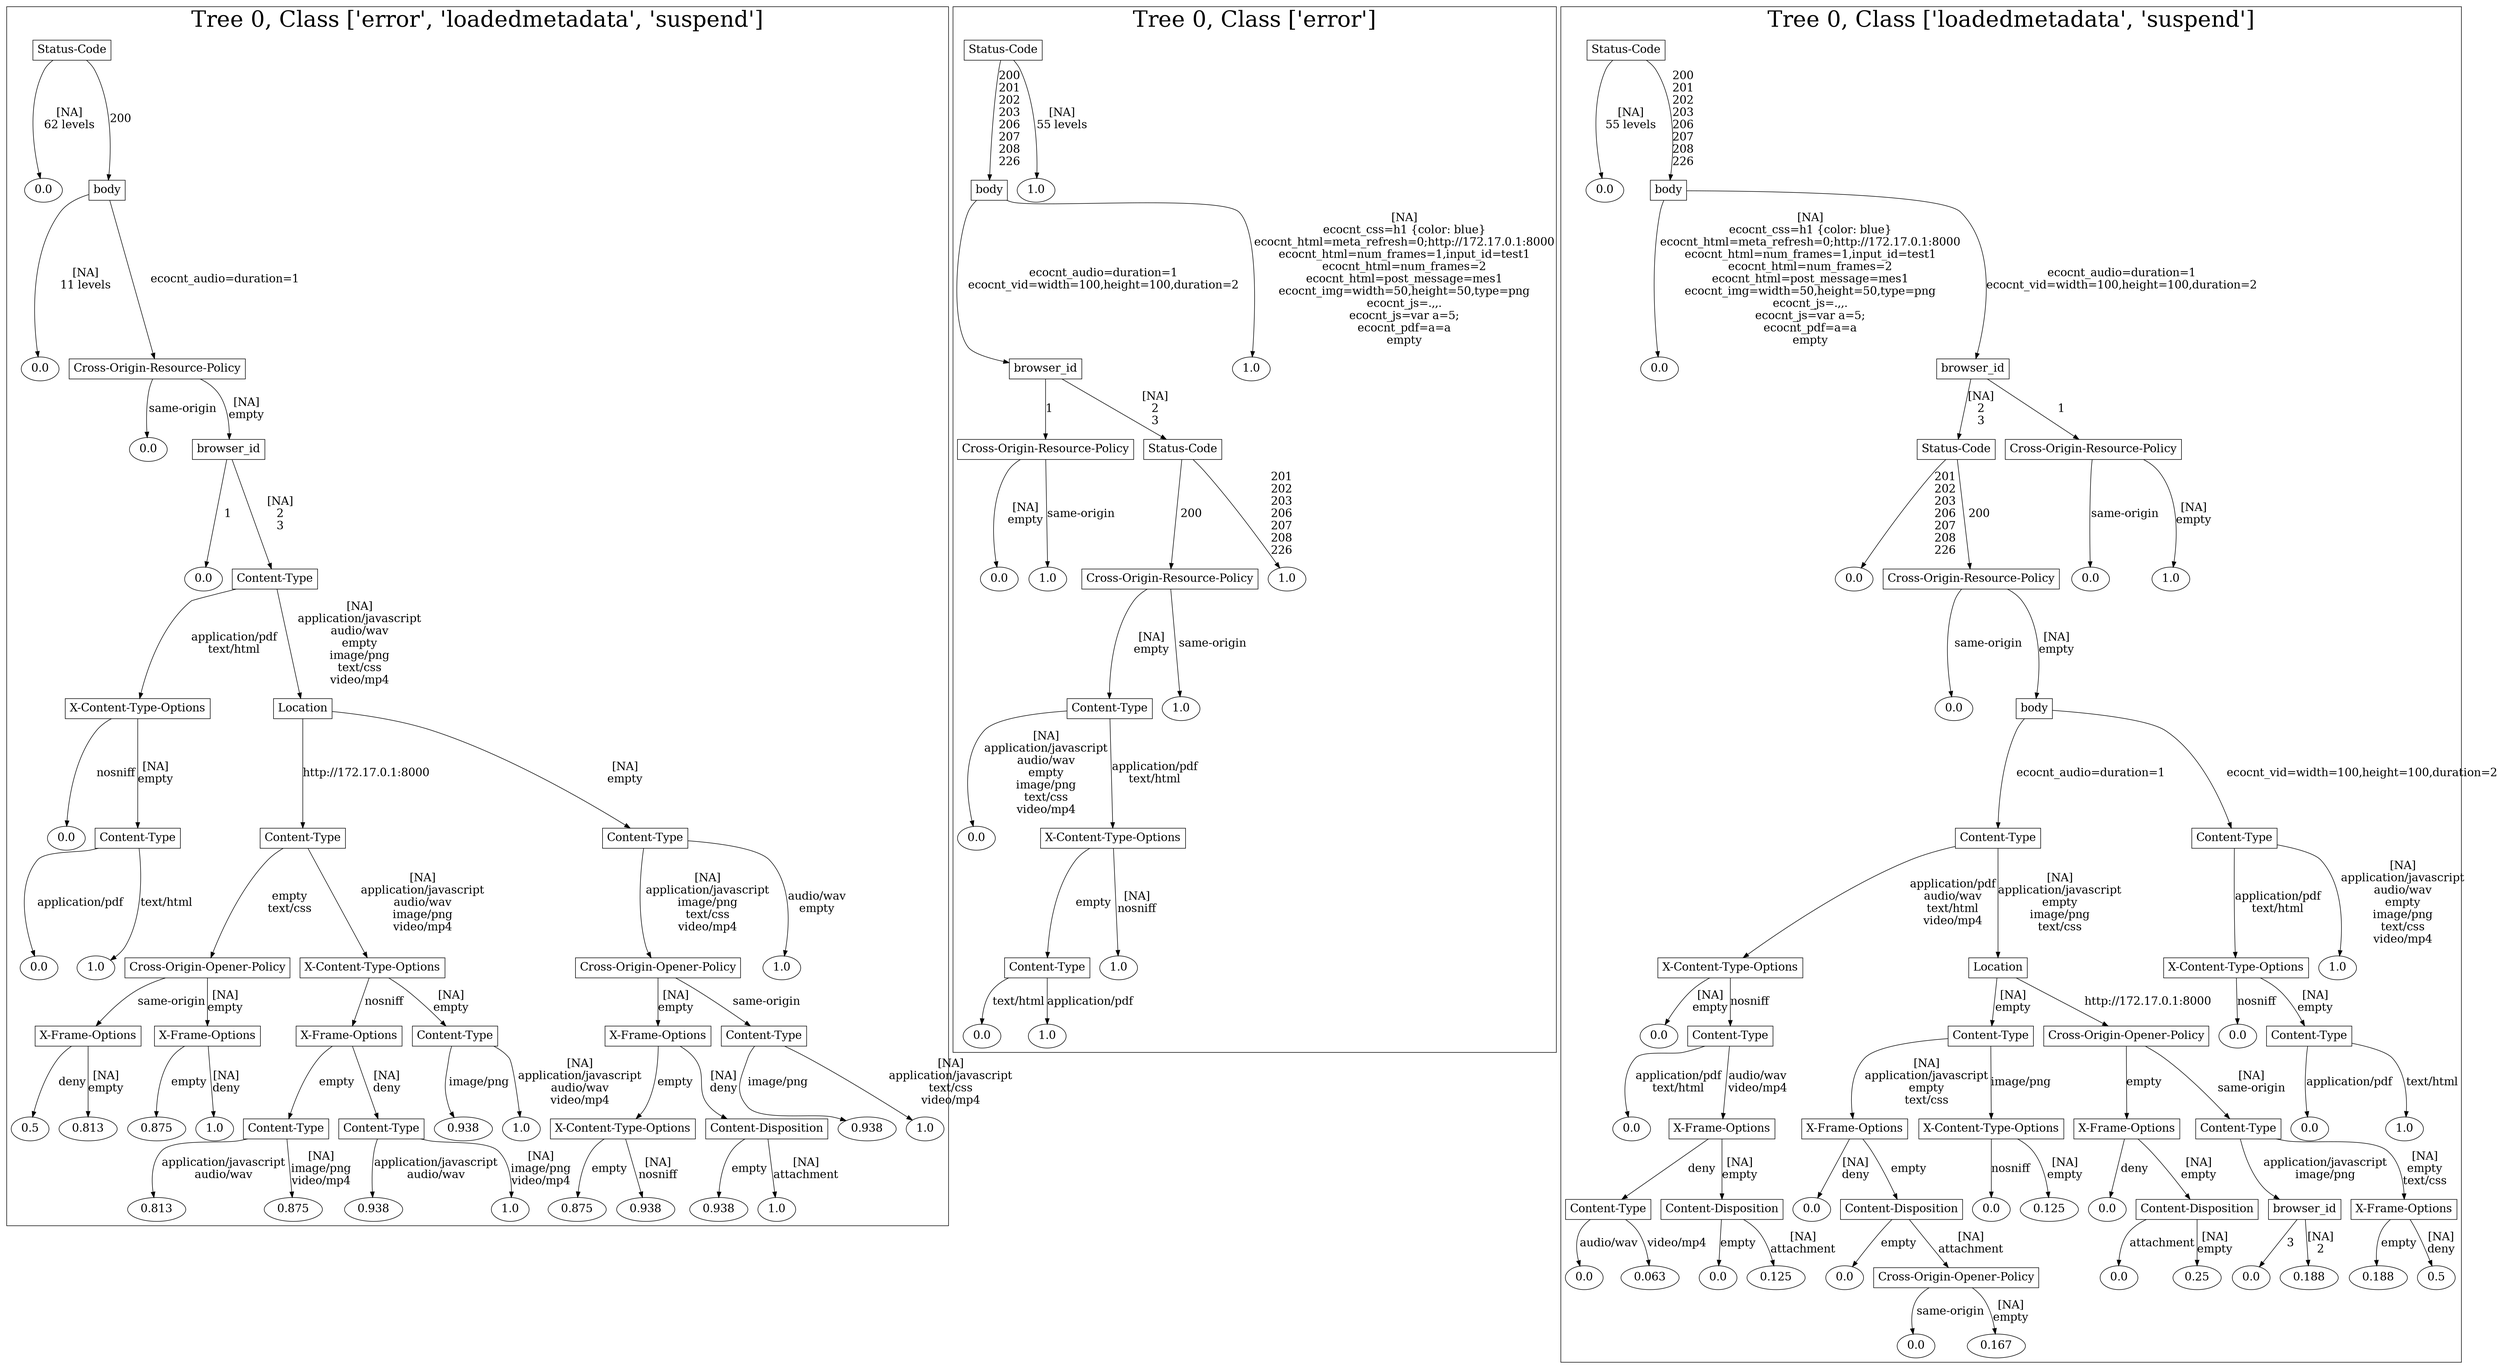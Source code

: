 /*
Generated by:
    http://https://github.com/h2oai/h2o-3/tree/master/h2o-genmodel/src/main/java/hex/genmodel/tools/PrintMojo.java
*/

/*
On a mac:

$ brew install graphviz
$ dot -Tpng file.gv -o file.png
$ open file.png
*/

digraph G {

subgraph cluster_0 {
/* Nodes */

/* Level 0 */
{
"SG_0_Node_0" [shape=box, fontsize=20, label="Status-Code"]
}

/* Level 1 */
{
"SG_0_Node_34" [fontsize=20, label="0.0"]
"SG_0_Node_1" [shape=box, fontsize=20, label="body"]
}

/* Level 2 */
{
"SG_0_Node_35" [fontsize=20, label="0.0"]
"SG_0_Node_2" [shape=box, fontsize=20, label="Cross-Origin-Resource-Policy"]
}

/* Level 3 */
{
"SG_0_Node_36" [fontsize=20, label="0.0"]
"SG_0_Node_3" [shape=box, fontsize=20, label="browser_id"]
}

/* Level 4 */
{
"SG_0_Node_37" [fontsize=20, label="0.0"]
"SG_0_Node_4" [shape=box, fontsize=20, label="Content-Type"]
}

/* Level 5 */
{
"SG_0_Node_5" [shape=box, fontsize=20, label="X-Content-Type-Options"]
"SG_0_Node_6" [shape=box, fontsize=20, label="Location"]
}

/* Level 6 */
{
"SG_0_Node_38" [fontsize=20, label="0.0"]
"SG_0_Node_7" [shape=box, fontsize=20, label="Content-Type"]
"SG_0_Node_8" [shape=box, fontsize=20, label="Content-Type"]
"SG_0_Node_9" [shape=box, fontsize=20, label="Content-Type"]
}

/* Level 7 */
{
"SG_0_Node_39" [fontsize=20, label="0.0"]
"SG_0_Node_40" [fontsize=20, label="1.0"]
"SG_0_Node_10" [shape=box, fontsize=20, label="Cross-Origin-Opener-Policy"]
"SG_0_Node_11" [shape=box, fontsize=20, label="X-Content-Type-Options"]
"SG_0_Node_12" [shape=box, fontsize=20, label="Cross-Origin-Opener-Policy"]
"SG_0_Node_41" [fontsize=20, label="1.0"]
}

/* Level 8 */
{
"SG_0_Node_13" [shape=box, fontsize=20, label="X-Frame-Options"]
"SG_0_Node_14" [shape=box, fontsize=20, label="X-Frame-Options"]
"SG_0_Node_15" [shape=box, fontsize=20, label="X-Frame-Options"]
"SG_0_Node_16" [shape=box, fontsize=20, label="Content-Type"]
"SG_0_Node_17" [shape=box, fontsize=20, label="X-Frame-Options"]
"SG_0_Node_18" [shape=box, fontsize=20, label="Content-Type"]
}

/* Level 9 */
{
"SG_0_Node_42" [fontsize=20, label="0.5"]
"SG_0_Node_43" [fontsize=20, label="0.813"]
"SG_0_Node_44" [fontsize=20, label="0.875"]
"SG_0_Node_45" [fontsize=20, label="1.0"]
"SG_0_Node_22" [shape=box, fontsize=20, label="Content-Type"]
"SG_0_Node_23" [shape=box, fontsize=20, label="Content-Type"]
"SG_0_Node_46" [fontsize=20, label="0.938"]
"SG_0_Node_47" [fontsize=20, label="1.0"]
"SG_0_Node_25" [shape=box, fontsize=20, label="X-Content-Type-Options"]
"SG_0_Node_26" [shape=box, fontsize=20, label="Content-Disposition"]
"SG_0_Node_48" [fontsize=20, label="0.938"]
"SG_0_Node_49" [fontsize=20, label="1.0"]
}

/* Level 10 */
{
"SG_0_Node_50" [fontsize=20, label="0.813"]
"SG_0_Node_51" [fontsize=20, label="0.875"]
"SG_0_Node_52" [fontsize=20, label="0.938"]
"SG_0_Node_53" [fontsize=20, label="1.0"]
"SG_0_Node_54" [fontsize=20, label="0.875"]
"SG_0_Node_55" [fontsize=20, label="0.938"]
"SG_0_Node_56" [fontsize=20, label="0.938"]
"SG_0_Node_57" [fontsize=20, label="1.0"]
}

/* Edges */
"SG_0_Node_0" -> "SG_0_Node_34" [fontsize=20, label="[NA]
62 levels
"]
"SG_0_Node_0" -> "SG_0_Node_1" [fontsize=20, label="200
"]
"SG_0_Node_1" -> "SG_0_Node_35" [fontsize=20, label="[NA]
11 levels
"]
"SG_0_Node_1" -> "SG_0_Node_2" [fontsize=20, label="ecocnt_audio=duration=1
"]
"SG_0_Node_2" -> "SG_0_Node_36" [fontsize=20, label="same-origin
"]
"SG_0_Node_2" -> "SG_0_Node_3" [fontsize=20, label="[NA]
empty
"]
"SG_0_Node_3" -> "SG_0_Node_37" [fontsize=20, label="1
"]
"SG_0_Node_3" -> "SG_0_Node_4" [fontsize=20, label="[NA]
2
3
"]
"SG_0_Node_4" -> "SG_0_Node_5" [fontsize=20, label="application/pdf
text/html
"]
"SG_0_Node_4" -> "SG_0_Node_6" [fontsize=20, label="[NA]
application/javascript
audio/wav
empty
image/png
text/css
video/mp4
"]
"SG_0_Node_6" -> "SG_0_Node_8" [fontsize=20, label="http://172.17.0.1:8000
"]
"SG_0_Node_6" -> "SG_0_Node_9" [fontsize=20, label="[NA]
empty
"]
"SG_0_Node_9" -> "SG_0_Node_12" [fontsize=20, label="[NA]
application/javascript
image/png
text/css
video/mp4
"]
"SG_0_Node_9" -> "SG_0_Node_41" [fontsize=20, label="audio/wav
empty
"]
"SG_0_Node_12" -> "SG_0_Node_17" [fontsize=20, label="[NA]
empty
"]
"SG_0_Node_12" -> "SG_0_Node_18" [fontsize=20, label="same-origin
"]
"SG_0_Node_18" -> "SG_0_Node_48" [fontsize=20, label="image/png
"]
"SG_0_Node_18" -> "SG_0_Node_49" [fontsize=20, label="[NA]
application/javascript
text/css
video/mp4
"]
"SG_0_Node_17" -> "SG_0_Node_25" [fontsize=20, label="empty
"]
"SG_0_Node_17" -> "SG_0_Node_26" [fontsize=20, label="[NA]
deny
"]
"SG_0_Node_26" -> "SG_0_Node_56" [fontsize=20, label="empty
"]
"SG_0_Node_26" -> "SG_0_Node_57" [fontsize=20, label="[NA]
attachment
"]
"SG_0_Node_25" -> "SG_0_Node_54" [fontsize=20, label="empty
"]
"SG_0_Node_25" -> "SG_0_Node_55" [fontsize=20, label="[NA]
nosniff
"]
"SG_0_Node_8" -> "SG_0_Node_10" [fontsize=20, label="empty
text/css
"]
"SG_0_Node_8" -> "SG_0_Node_11" [fontsize=20, label="[NA]
application/javascript
audio/wav
image/png
video/mp4
"]
"SG_0_Node_11" -> "SG_0_Node_15" [fontsize=20, label="nosniff
"]
"SG_0_Node_11" -> "SG_0_Node_16" [fontsize=20, label="[NA]
empty
"]
"SG_0_Node_16" -> "SG_0_Node_46" [fontsize=20, label="image/png
"]
"SG_0_Node_16" -> "SG_0_Node_47" [fontsize=20, label="[NA]
application/javascript
audio/wav
video/mp4
"]
"SG_0_Node_15" -> "SG_0_Node_22" [fontsize=20, label="empty
"]
"SG_0_Node_15" -> "SG_0_Node_23" [fontsize=20, label="[NA]
deny
"]
"SG_0_Node_23" -> "SG_0_Node_52" [fontsize=20, label="application/javascript
audio/wav
"]
"SG_0_Node_23" -> "SG_0_Node_53" [fontsize=20, label="[NA]
image/png
video/mp4
"]
"SG_0_Node_22" -> "SG_0_Node_50" [fontsize=20, label="application/javascript
audio/wav
"]
"SG_0_Node_22" -> "SG_0_Node_51" [fontsize=20, label="[NA]
image/png
video/mp4
"]
"SG_0_Node_10" -> "SG_0_Node_13" [fontsize=20, label="same-origin
"]
"SG_0_Node_10" -> "SG_0_Node_14" [fontsize=20, label="[NA]
empty
"]
"SG_0_Node_14" -> "SG_0_Node_44" [fontsize=20, label="empty
"]
"SG_0_Node_14" -> "SG_0_Node_45" [fontsize=20, label="[NA]
deny
"]
"SG_0_Node_13" -> "SG_0_Node_42" [fontsize=20, label="deny
"]
"SG_0_Node_13" -> "SG_0_Node_43" [fontsize=20, label="[NA]
empty
"]
"SG_0_Node_5" -> "SG_0_Node_38" [fontsize=20, label="nosniff
"]
"SG_0_Node_5" -> "SG_0_Node_7" [fontsize=20, label="[NA]
empty
"]
"SG_0_Node_7" -> "SG_0_Node_39" [fontsize=20, label="application/pdf
"]
"SG_0_Node_7" -> "SG_0_Node_40" [fontsize=20, label="text/html
"]

fontsize=40
label="Tree 0, Class ['error', 'loadedmetadata', 'suspend']"
}

subgraph cluster_1 {
/* Nodes */

/* Level 0 */
{
"SG_1_Node_0" [shape=box, fontsize=20, label="Status-Code"]
}

/* Level 1 */
{
"SG_1_Node_1" [shape=box, fontsize=20, label="body"]
"SG_1_Node_9" [fontsize=20, label="1.0"]
}

/* Level 2 */
{
"SG_1_Node_2" [shape=box, fontsize=20, label="browser_id"]
"SG_1_Node_10" [fontsize=20, label="1.0"]
}

/* Level 3 */
{
"SG_1_Node_3" [shape=box, fontsize=20, label="Cross-Origin-Resource-Policy"]
"SG_1_Node_4" [shape=box, fontsize=20, label="Status-Code"]
}

/* Level 4 */
{
"SG_1_Node_11" [fontsize=20, label="0.0"]
"SG_1_Node_12" [fontsize=20, label="1.0"]
"SG_1_Node_5" [shape=box, fontsize=20, label="Cross-Origin-Resource-Policy"]
"SG_1_Node_13" [fontsize=20, label="1.0"]
}

/* Level 5 */
{
"SG_1_Node_6" [shape=box, fontsize=20, label="Content-Type"]
"SG_1_Node_14" [fontsize=20, label="1.0"]
}

/* Level 6 */
{
"SG_1_Node_15" [fontsize=20, label="0.0"]
"SG_1_Node_7" [shape=box, fontsize=20, label="X-Content-Type-Options"]
}

/* Level 7 */
{
"SG_1_Node_8" [shape=box, fontsize=20, label="Content-Type"]
"SG_1_Node_16" [fontsize=20, label="1.0"]
}

/* Level 8 */
{
"SG_1_Node_17" [fontsize=20, label="0.0"]
"SG_1_Node_18" [fontsize=20, label="1.0"]
}

/* Edges */
"SG_1_Node_0" -> "SG_1_Node_1" [fontsize=20, label="200
201
202
203
206
207
208
226
"]
"SG_1_Node_0" -> "SG_1_Node_9" [fontsize=20, label="[NA]
55 levels
"]
"SG_1_Node_1" -> "SG_1_Node_2" [fontsize=20, label="ecocnt_audio=duration=1
ecocnt_vid=width=100,height=100,duration=2
"]
"SG_1_Node_1" -> "SG_1_Node_10" [fontsize=20, label="[NA]
ecocnt_css=h1 {color: blue}
ecocnt_html=meta_refresh=0;http://172.17.0.1:8000
ecocnt_html=num_frames=1,input_id=test1
ecocnt_html=num_frames=2
ecocnt_html=post_message=mes1
ecocnt_img=width=50,height=50,type=png
ecocnt_js=.,,.
ecocnt_js=var a=5;
ecocnt_pdf=a=a
empty
"]
"SG_1_Node_2" -> "SG_1_Node_3" [fontsize=20, label="1
"]
"SG_1_Node_2" -> "SG_1_Node_4" [fontsize=20, label="[NA]
2
3
"]
"SG_1_Node_4" -> "SG_1_Node_5" [fontsize=20, label="200
"]
"SG_1_Node_4" -> "SG_1_Node_13" [fontsize=20, label="201
202
203
206
207
208
226
"]
"SG_1_Node_5" -> "SG_1_Node_6" [fontsize=20, label="[NA]
empty
"]
"SG_1_Node_5" -> "SG_1_Node_14" [fontsize=20, label="same-origin
"]
"SG_1_Node_6" -> "SG_1_Node_15" [fontsize=20, label="[NA]
application/javascript
audio/wav
empty
image/png
text/css
video/mp4
"]
"SG_1_Node_6" -> "SG_1_Node_7" [fontsize=20, label="application/pdf
text/html
"]
"SG_1_Node_7" -> "SG_1_Node_8" [fontsize=20, label="empty
"]
"SG_1_Node_7" -> "SG_1_Node_16" [fontsize=20, label="[NA]
nosniff
"]
"SG_1_Node_8" -> "SG_1_Node_17" [fontsize=20, label="text/html
"]
"SG_1_Node_8" -> "SG_1_Node_18" [fontsize=20, label="application/pdf
"]
"SG_1_Node_3" -> "SG_1_Node_11" [fontsize=20, label="[NA]
empty
"]
"SG_1_Node_3" -> "SG_1_Node_12" [fontsize=20, label="same-origin
"]

fontsize=40
label="Tree 0, Class ['error']"
}

subgraph cluster_2 {
/* Nodes */

/* Level 0 */
{
"SG_2_Node_0" [shape=box, fontsize=20, label="Status-Code"]
}

/* Level 1 */
{
"SG_2_Node_36" [fontsize=20, label="0.0"]
"SG_2_Node_1" [shape=box, fontsize=20, label="body"]
}

/* Level 2 */
{
"SG_2_Node_37" [fontsize=20, label="0.0"]
"SG_2_Node_2" [shape=box, fontsize=20, label="browser_id"]
}

/* Level 3 */
{
"SG_2_Node_3" [shape=box, fontsize=20, label="Status-Code"]
"SG_2_Node_4" [shape=box, fontsize=20, label="Cross-Origin-Resource-Policy"]
}

/* Level 4 */
{
"SG_2_Node_38" [fontsize=20, label="0.0"]
"SG_2_Node_5" [shape=box, fontsize=20, label="Cross-Origin-Resource-Policy"]
"SG_2_Node_39" [fontsize=20, label="0.0"]
"SG_2_Node_40" [fontsize=20, label="1.0"]
}

/* Level 5 */
{
"SG_2_Node_41" [fontsize=20, label="0.0"]
"SG_2_Node_6" [shape=box, fontsize=20, label="body"]
}

/* Level 6 */
{
"SG_2_Node_7" [shape=box, fontsize=20, label="Content-Type"]
"SG_2_Node_8" [shape=box, fontsize=20, label="Content-Type"]
}

/* Level 7 */
{
"SG_2_Node_9" [shape=box, fontsize=20, label="X-Content-Type-Options"]
"SG_2_Node_10" [shape=box, fontsize=20, label="Location"]
"SG_2_Node_11" [shape=box, fontsize=20, label="X-Content-Type-Options"]
"SG_2_Node_42" [fontsize=20, label="1.0"]
}

/* Level 8 */
{
"SG_2_Node_43" [fontsize=20, label="0.0"]
"SG_2_Node_12" [shape=box, fontsize=20, label="Content-Type"]
"SG_2_Node_13" [shape=box, fontsize=20, label="Content-Type"]
"SG_2_Node_14" [shape=box, fontsize=20, label="Cross-Origin-Opener-Policy"]
"SG_2_Node_44" [fontsize=20, label="0.0"]
"SG_2_Node_15" [shape=box, fontsize=20, label="Content-Type"]
}

/* Level 9 */
{
"SG_2_Node_45" [fontsize=20, label="0.0"]
"SG_2_Node_16" [shape=box, fontsize=20, label="X-Frame-Options"]
"SG_2_Node_17" [shape=box, fontsize=20, label="X-Frame-Options"]
"SG_2_Node_18" [shape=box, fontsize=20, label="X-Content-Type-Options"]
"SG_2_Node_19" [shape=box, fontsize=20, label="X-Frame-Options"]
"SG_2_Node_20" [shape=box, fontsize=20, label="Content-Type"]
"SG_2_Node_46" [fontsize=20, label="0.0"]
"SG_2_Node_47" [fontsize=20, label="1.0"]
}

/* Level 10 */
{
"SG_2_Node_21" [shape=box, fontsize=20, label="Content-Type"]
"SG_2_Node_22" [shape=box, fontsize=20, label="Content-Disposition"]
"SG_2_Node_48" [fontsize=20, label="0.0"]
"SG_2_Node_23" [shape=box, fontsize=20, label="Content-Disposition"]
"SG_2_Node_49" [fontsize=20, label="0.0"]
"SG_2_Node_50" [fontsize=20, label="0.125"]
"SG_2_Node_51" [fontsize=20, label="0.0"]
"SG_2_Node_25" [shape=box, fontsize=20, label="Content-Disposition"]
"SG_2_Node_26" [shape=box, fontsize=20, label="browser_id"]
"SG_2_Node_27" [shape=box, fontsize=20, label="X-Frame-Options"]
}

/* Level 11 */
{
"SG_2_Node_52" [fontsize=20, label="0.0"]
"SG_2_Node_53" [fontsize=20, label="0.063"]
"SG_2_Node_54" [fontsize=20, label="0.0"]
"SG_2_Node_55" [fontsize=20, label="0.125"]
"SG_2_Node_56" [fontsize=20, label="0.0"]
"SG_2_Node_30" [shape=box, fontsize=20, label="Cross-Origin-Opener-Policy"]
"SG_2_Node_57" [fontsize=20, label="0.0"]
"SG_2_Node_58" [fontsize=20, label="0.25"]
"SG_2_Node_59" [fontsize=20, label="0.0"]
"SG_2_Node_60" [fontsize=20, label="0.188"]
"SG_2_Node_61" [fontsize=20, label="0.188"]
"SG_2_Node_62" [fontsize=20, label="0.5"]
}

/* Level 12 */
{
"SG_2_Node_63" [fontsize=20, label="0.0"]
"SG_2_Node_64" [fontsize=20, label="0.167"]
}

/* Edges */
"SG_2_Node_0" -> "SG_2_Node_36" [fontsize=20, label="[NA]
55 levels
"]
"SG_2_Node_0" -> "SG_2_Node_1" [fontsize=20, label="200
201
202
203
206
207
208
226
"]
"SG_2_Node_1" -> "SG_2_Node_37" [fontsize=20, label="[NA]
ecocnt_css=h1 {color: blue}
ecocnt_html=meta_refresh=0;http://172.17.0.1:8000
ecocnt_html=num_frames=1,input_id=test1
ecocnt_html=num_frames=2
ecocnt_html=post_message=mes1
ecocnt_img=width=50,height=50,type=png
ecocnt_js=.,,.
ecocnt_js=var a=5;
ecocnt_pdf=a=a
empty
"]
"SG_2_Node_1" -> "SG_2_Node_2" [fontsize=20, label="ecocnt_audio=duration=1
ecocnt_vid=width=100,height=100,duration=2
"]
"SG_2_Node_2" -> "SG_2_Node_3" [fontsize=20, label="[NA]
2
3
"]
"SG_2_Node_2" -> "SG_2_Node_4" [fontsize=20, label="1
"]
"SG_2_Node_4" -> "SG_2_Node_39" [fontsize=20, label="same-origin
"]
"SG_2_Node_4" -> "SG_2_Node_40" [fontsize=20, label="[NA]
empty
"]
"SG_2_Node_3" -> "SG_2_Node_38" [fontsize=20, label="201
202
203
206
207
208
226
"]
"SG_2_Node_3" -> "SG_2_Node_5" [fontsize=20, label="200
"]
"SG_2_Node_5" -> "SG_2_Node_41" [fontsize=20, label="same-origin
"]
"SG_2_Node_5" -> "SG_2_Node_6" [fontsize=20, label="[NA]
empty
"]
"SG_2_Node_6" -> "SG_2_Node_7" [fontsize=20, label="ecocnt_audio=duration=1
"]
"SG_2_Node_6" -> "SG_2_Node_8" [fontsize=20, label="ecocnt_vid=width=100,height=100,duration=2
"]
"SG_2_Node_8" -> "SG_2_Node_11" [fontsize=20, label="application/pdf
text/html
"]
"SG_2_Node_8" -> "SG_2_Node_42" [fontsize=20, label="[NA]
application/javascript
audio/wav
empty
image/png
text/css
video/mp4
"]
"SG_2_Node_11" -> "SG_2_Node_44" [fontsize=20, label="nosniff
"]
"SG_2_Node_11" -> "SG_2_Node_15" [fontsize=20, label="[NA]
empty
"]
"SG_2_Node_15" -> "SG_2_Node_46" [fontsize=20, label="application/pdf
"]
"SG_2_Node_15" -> "SG_2_Node_47" [fontsize=20, label="text/html
"]
"SG_2_Node_7" -> "SG_2_Node_9" [fontsize=20, label="application/pdf
audio/wav
text/html
video/mp4
"]
"SG_2_Node_7" -> "SG_2_Node_10" [fontsize=20, label="[NA]
application/javascript
empty
image/png
text/css
"]
"SG_2_Node_10" -> "SG_2_Node_13" [fontsize=20, label="[NA]
empty
"]
"SG_2_Node_10" -> "SG_2_Node_14" [fontsize=20, label="http://172.17.0.1:8000
"]
"SG_2_Node_14" -> "SG_2_Node_19" [fontsize=20, label="empty
"]
"SG_2_Node_14" -> "SG_2_Node_20" [fontsize=20, label="[NA]
same-origin
"]
"SG_2_Node_20" -> "SG_2_Node_26" [fontsize=20, label="application/javascript
image/png
"]
"SG_2_Node_20" -> "SG_2_Node_27" [fontsize=20, label="[NA]
empty
text/css
"]
"SG_2_Node_27" -> "SG_2_Node_61" [fontsize=20, label="empty
"]
"SG_2_Node_27" -> "SG_2_Node_62" [fontsize=20, label="[NA]
deny
"]
"SG_2_Node_26" -> "SG_2_Node_59" [fontsize=20, label="3
"]
"SG_2_Node_26" -> "SG_2_Node_60" [fontsize=20, label="[NA]
2
"]
"SG_2_Node_19" -> "SG_2_Node_51" [fontsize=20, label="deny
"]
"SG_2_Node_19" -> "SG_2_Node_25" [fontsize=20, label="[NA]
empty
"]
"SG_2_Node_25" -> "SG_2_Node_57" [fontsize=20, label="attachment
"]
"SG_2_Node_25" -> "SG_2_Node_58" [fontsize=20, label="[NA]
empty
"]
"SG_2_Node_13" -> "SG_2_Node_17" [fontsize=20, label="[NA]
application/javascript
empty
text/css
"]
"SG_2_Node_13" -> "SG_2_Node_18" [fontsize=20, label="image/png
"]
"SG_2_Node_18" -> "SG_2_Node_49" [fontsize=20, label="nosniff
"]
"SG_2_Node_18" -> "SG_2_Node_50" [fontsize=20, label="[NA]
empty
"]
"SG_2_Node_17" -> "SG_2_Node_48" [fontsize=20, label="[NA]
deny
"]
"SG_2_Node_17" -> "SG_2_Node_23" [fontsize=20, label="empty
"]
"SG_2_Node_23" -> "SG_2_Node_56" [fontsize=20, label="empty
"]
"SG_2_Node_23" -> "SG_2_Node_30" [fontsize=20, label="[NA]
attachment
"]
"SG_2_Node_30" -> "SG_2_Node_63" [fontsize=20, label="same-origin
"]
"SG_2_Node_30" -> "SG_2_Node_64" [fontsize=20, label="[NA]
empty
"]
"SG_2_Node_9" -> "SG_2_Node_43" [fontsize=20, label="[NA]
empty
"]
"SG_2_Node_9" -> "SG_2_Node_12" [fontsize=20, label="nosniff
"]
"SG_2_Node_12" -> "SG_2_Node_45" [fontsize=20, label="application/pdf
text/html
"]
"SG_2_Node_12" -> "SG_2_Node_16" [fontsize=20, label="audio/wav
video/mp4
"]
"SG_2_Node_16" -> "SG_2_Node_21" [fontsize=20, label="deny
"]
"SG_2_Node_16" -> "SG_2_Node_22" [fontsize=20, label="[NA]
empty
"]
"SG_2_Node_22" -> "SG_2_Node_54" [fontsize=20, label="empty
"]
"SG_2_Node_22" -> "SG_2_Node_55" [fontsize=20, label="[NA]
attachment
"]
"SG_2_Node_21" -> "SG_2_Node_52" [fontsize=20, label="audio/wav
"]
"SG_2_Node_21" -> "SG_2_Node_53" [fontsize=20, label="video/mp4
"]

fontsize=40
label="Tree 0, Class ['loadedmetadata', 'suspend']"
}

}

